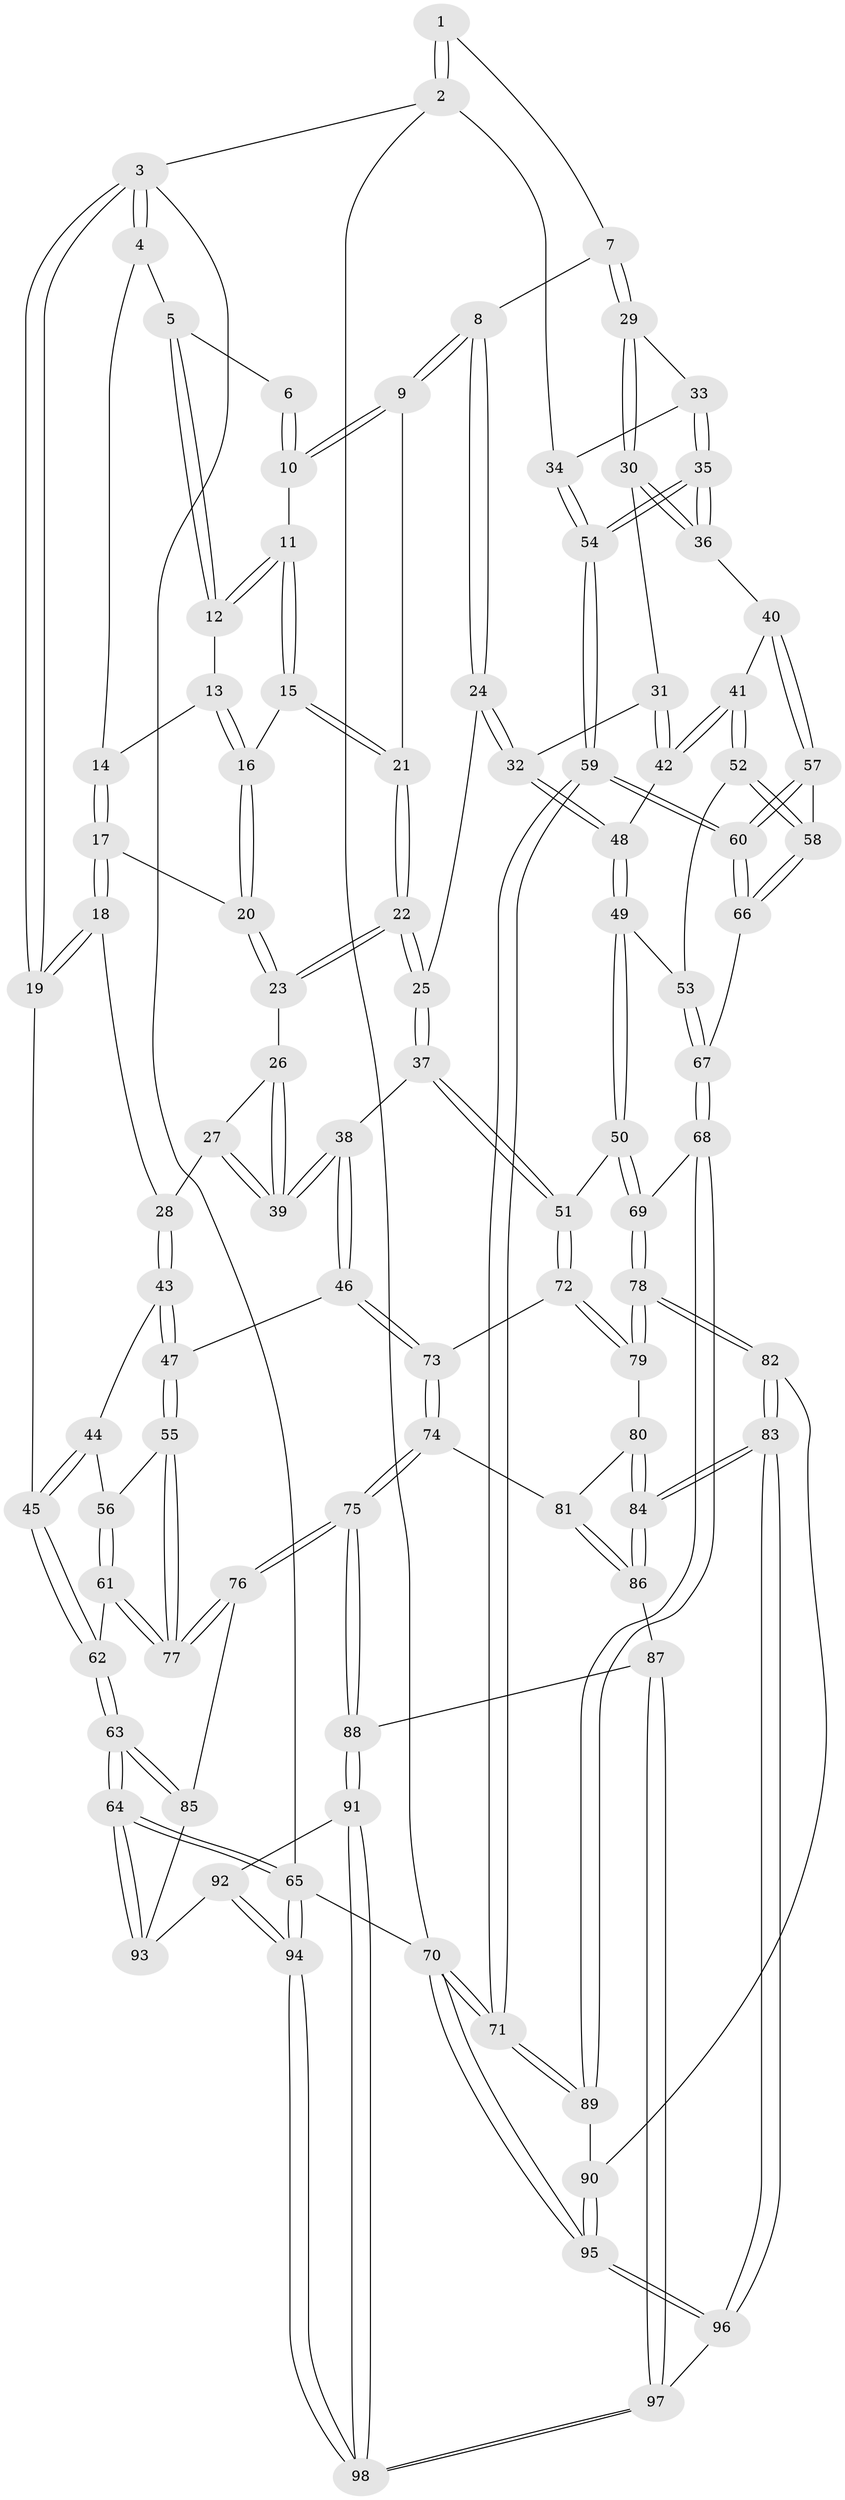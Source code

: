 // coarse degree distribution, {4: 0.41935483870967744, 5: 0.3225806451612903, 2: 0.03225806451612903, 6: 0.06451612903225806, 3: 0.16129032258064516}
// Generated by graph-tools (version 1.1) at 2025/52/02/27/25 19:52:38]
// undirected, 98 vertices, 242 edges
graph export_dot {
graph [start="1"]
  node [color=gray90,style=filled];
  1 [pos="+0.7154231131853297+0"];
  2 [pos="+1+0"];
  3 [pos="+0+0"];
  4 [pos="+0.3044820534901415+0"];
  5 [pos="+0.4987423624775098+0"];
  6 [pos="+0.6709798130469702+0"];
  7 [pos="+0.8258527784453557+0.18441402765107026"];
  8 [pos="+0.7795763718436226+0.17586744785580893"];
  9 [pos="+0.7667350194581288+0.16967351806421022"];
  10 [pos="+0.7097711648406048+0.13025395748482904"];
  11 [pos="+0.6557166462629236+0.13539480302077406"];
  12 [pos="+0.5117058110933819+0"];
  13 [pos="+0.48472489150930065+0.12123160198534065"];
  14 [pos="+0.31696185922587833+0.12674011358702741"];
  15 [pos="+0.5780163812714024+0.1768243889968878"];
  16 [pos="+0.5162376315354679+0.1805025104525472"];
  17 [pos="+0.2799070140388613+0.19541549726850135"];
  18 [pos="+0.23848519014868802+0.24013371486958837"];
  19 [pos="+0+0"];
  20 [pos="+0.495228948095518+0.22632010666728494"];
  21 [pos="+0.6227672361063978+0.2632285169777753"];
  22 [pos="+0.6183379652561782+0.3325792017462349"];
  23 [pos="+0.49179510377614977+0.2973078837360168"];
  24 [pos="+0.647207423082424+0.3451362784430927"];
  25 [pos="+0.6244274900993317+0.3386448212629647"];
  26 [pos="+0.49047382838937303+0.29873884645711113"];
  27 [pos="+0.2620673716130411+0.26345282592569463"];
  28 [pos="+0.24184547457988337+0.2540411248406183"];
  29 [pos="+0.8273306998812002+0.18478579999317354"];
  30 [pos="+0.8275130996161479+0.30306925433786147"];
  31 [pos="+0.8139828381778712+0.3192333211202214"];
  32 [pos="+0.6618986565083309+0.3585394440121321"];
  33 [pos="+0.8487526530575565+0.17441113572308178"];
  34 [pos="+1+0"];
  35 [pos="+1+0.40217923034485387"];
  36 [pos="+0.9576993752064517+0.42383210473911453"];
  37 [pos="+0.5063206694823327+0.5177525213049169"];
  38 [pos="+0.44821998878639113+0.50091131888048"];
  39 [pos="+0.44623701395951526+0.4171717341072504"];
  40 [pos="+0.9448116901276381+0.4382485878675324"];
  41 [pos="+0.7934575334139341+0.43609568390493225"];
  42 [pos="+0.7825356303961055+0.41244273092848"];
  43 [pos="+0.22852046759508507+0.30967133462547025"];
  44 [pos="+0.15416974750084264+0.41876059803349025"];
  45 [pos="+0+0.30286420983617046"];
  46 [pos="+0.40187227416756555+0.5218987107493602"];
  47 [pos="+0.38644014319367004+0.5243165069880236"];
  48 [pos="+0.6848593345596824+0.41197609552764913"];
  49 [pos="+0.660427473831699+0.521381272907924"];
  50 [pos="+0.6014894081757394+0.5413576388460173"];
  51 [pos="+0.5470062509606172+0.544148126467023"];
  52 [pos="+0.7796048183588946+0.5260207160902148"];
  53 [pos="+0.6998135394746251+0.5339757862898838"];
  54 [pos="+1+0.38781395915977745"];
  55 [pos="+0.3385145781395696+0.5499099518994807"];
  56 [pos="+0.1580366190331949+0.46046022696541916"];
  57 [pos="+0.8910417534695763+0.5513953322328442"];
  58 [pos="+0.8362222741241011+0.560382244607459"];
  59 [pos="+1+0.8379744597234547"];
  60 [pos="+1+0.7724036666121892"];
  61 [pos="+0.08610082970680018+0.5784416609033728"];
  62 [pos="+0+0.5979483578861342"];
  63 [pos="+0+0.7809870092961221"];
  64 [pos="+0+1"];
  65 [pos="+0+1"];
  66 [pos="+0.7691692471929159+0.7454365436915991"];
  67 [pos="+0.754662334091767+0.7509430744108035"];
  68 [pos="+0.7315625914125045+0.7672800188734267"];
  69 [pos="+0.7300795996778161+0.7676214549783734"];
  70 [pos="+1+1"];
  71 [pos="+1+1"];
  72 [pos="+0.5487674444566243+0.6999129670694243"];
  73 [pos="+0.4280578684824328+0.66716645813029"];
  74 [pos="+0.3913313053713039+0.7730562715313172"];
  75 [pos="+0.2851646507430432+0.8015676288134018"];
  76 [pos="+0.234216333744739+0.7577741909677335"];
  77 [pos="+0.23088635448749534+0.7203576869217243"];
  78 [pos="+0.6919028187789242+0.7856110594187868"];
  79 [pos="+0.5564022208116459+0.7330609073715478"];
  80 [pos="+0.5219093310526514+0.7573047470964495"];
  81 [pos="+0.4768448251420578+0.7818813294666186"];
  82 [pos="+0.6517670643312335+0.8871569742521807"];
  83 [pos="+0.5906768655415705+0.967795186724049"];
  84 [pos="+0.5861492159031253+0.9642097733884567"];
  85 [pos="+0.09378718246258813+0.8237037681794118"];
  86 [pos="+0.4976695769474387+0.9049741459485381"];
  87 [pos="+0.4029698235716389+0.9225148296244057"];
  88 [pos="+0.30083522301456667+0.8709175866580505"];
  89 [pos="+0.813411002671109+0.9072758178732507"];
  90 [pos="+0.7501437345836542+0.9481987365399948"];
  91 [pos="+0.25263622000395425+1"];
  92 [pos="+0.10505726050315188+0.9089766286314246"];
  93 [pos="+0.10106366811150254+0.8958199076929676"];
  94 [pos="+0.013779670558522448+1"];
  95 [pos="+0.7818028209114507+1"];
  96 [pos="+0.5916514932732414+1"];
  97 [pos="+0.484391193694038+1"];
  98 [pos="+0.23260948699865458+1"];
  1 -- 2;
  1 -- 2;
  1 -- 7;
  2 -- 3;
  2 -- 34;
  2 -- 70;
  3 -- 4;
  3 -- 4;
  3 -- 19;
  3 -- 19;
  3 -- 65;
  4 -- 5;
  4 -- 14;
  5 -- 6;
  5 -- 12;
  5 -- 12;
  6 -- 10;
  6 -- 10;
  7 -- 8;
  7 -- 29;
  7 -- 29;
  8 -- 9;
  8 -- 9;
  8 -- 24;
  8 -- 24;
  9 -- 10;
  9 -- 10;
  9 -- 21;
  10 -- 11;
  11 -- 12;
  11 -- 12;
  11 -- 15;
  11 -- 15;
  12 -- 13;
  13 -- 14;
  13 -- 16;
  13 -- 16;
  14 -- 17;
  14 -- 17;
  15 -- 16;
  15 -- 21;
  15 -- 21;
  16 -- 20;
  16 -- 20;
  17 -- 18;
  17 -- 18;
  17 -- 20;
  18 -- 19;
  18 -- 19;
  18 -- 28;
  19 -- 45;
  20 -- 23;
  20 -- 23;
  21 -- 22;
  21 -- 22;
  22 -- 23;
  22 -- 23;
  22 -- 25;
  22 -- 25;
  23 -- 26;
  24 -- 25;
  24 -- 32;
  24 -- 32;
  25 -- 37;
  25 -- 37;
  26 -- 27;
  26 -- 39;
  26 -- 39;
  27 -- 28;
  27 -- 39;
  27 -- 39;
  28 -- 43;
  28 -- 43;
  29 -- 30;
  29 -- 30;
  29 -- 33;
  30 -- 31;
  30 -- 36;
  30 -- 36;
  31 -- 32;
  31 -- 42;
  31 -- 42;
  32 -- 48;
  32 -- 48;
  33 -- 34;
  33 -- 35;
  33 -- 35;
  34 -- 54;
  34 -- 54;
  35 -- 36;
  35 -- 36;
  35 -- 54;
  35 -- 54;
  36 -- 40;
  37 -- 38;
  37 -- 51;
  37 -- 51;
  38 -- 39;
  38 -- 39;
  38 -- 46;
  38 -- 46;
  40 -- 41;
  40 -- 57;
  40 -- 57;
  41 -- 42;
  41 -- 42;
  41 -- 52;
  41 -- 52;
  42 -- 48;
  43 -- 44;
  43 -- 47;
  43 -- 47;
  44 -- 45;
  44 -- 45;
  44 -- 56;
  45 -- 62;
  45 -- 62;
  46 -- 47;
  46 -- 73;
  46 -- 73;
  47 -- 55;
  47 -- 55;
  48 -- 49;
  48 -- 49;
  49 -- 50;
  49 -- 50;
  49 -- 53;
  50 -- 51;
  50 -- 69;
  50 -- 69;
  51 -- 72;
  51 -- 72;
  52 -- 53;
  52 -- 58;
  52 -- 58;
  53 -- 67;
  53 -- 67;
  54 -- 59;
  54 -- 59;
  55 -- 56;
  55 -- 77;
  55 -- 77;
  56 -- 61;
  56 -- 61;
  57 -- 58;
  57 -- 60;
  57 -- 60;
  58 -- 66;
  58 -- 66;
  59 -- 60;
  59 -- 60;
  59 -- 71;
  59 -- 71;
  60 -- 66;
  60 -- 66;
  61 -- 62;
  61 -- 77;
  61 -- 77;
  62 -- 63;
  62 -- 63;
  63 -- 64;
  63 -- 64;
  63 -- 85;
  63 -- 85;
  64 -- 65;
  64 -- 65;
  64 -- 93;
  64 -- 93;
  65 -- 94;
  65 -- 94;
  65 -- 70;
  66 -- 67;
  67 -- 68;
  67 -- 68;
  68 -- 69;
  68 -- 89;
  68 -- 89;
  69 -- 78;
  69 -- 78;
  70 -- 71;
  70 -- 71;
  70 -- 95;
  70 -- 95;
  71 -- 89;
  71 -- 89;
  72 -- 73;
  72 -- 79;
  72 -- 79;
  73 -- 74;
  73 -- 74;
  74 -- 75;
  74 -- 75;
  74 -- 81;
  75 -- 76;
  75 -- 76;
  75 -- 88;
  75 -- 88;
  76 -- 77;
  76 -- 77;
  76 -- 85;
  78 -- 79;
  78 -- 79;
  78 -- 82;
  78 -- 82;
  79 -- 80;
  80 -- 81;
  80 -- 84;
  80 -- 84;
  81 -- 86;
  81 -- 86;
  82 -- 83;
  82 -- 83;
  82 -- 90;
  83 -- 84;
  83 -- 84;
  83 -- 96;
  83 -- 96;
  84 -- 86;
  84 -- 86;
  85 -- 93;
  86 -- 87;
  87 -- 88;
  87 -- 97;
  87 -- 97;
  88 -- 91;
  88 -- 91;
  89 -- 90;
  90 -- 95;
  90 -- 95;
  91 -- 92;
  91 -- 98;
  91 -- 98;
  92 -- 93;
  92 -- 94;
  92 -- 94;
  94 -- 98;
  94 -- 98;
  95 -- 96;
  95 -- 96;
  96 -- 97;
  97 -- 98;
  97 -- 98;
}
